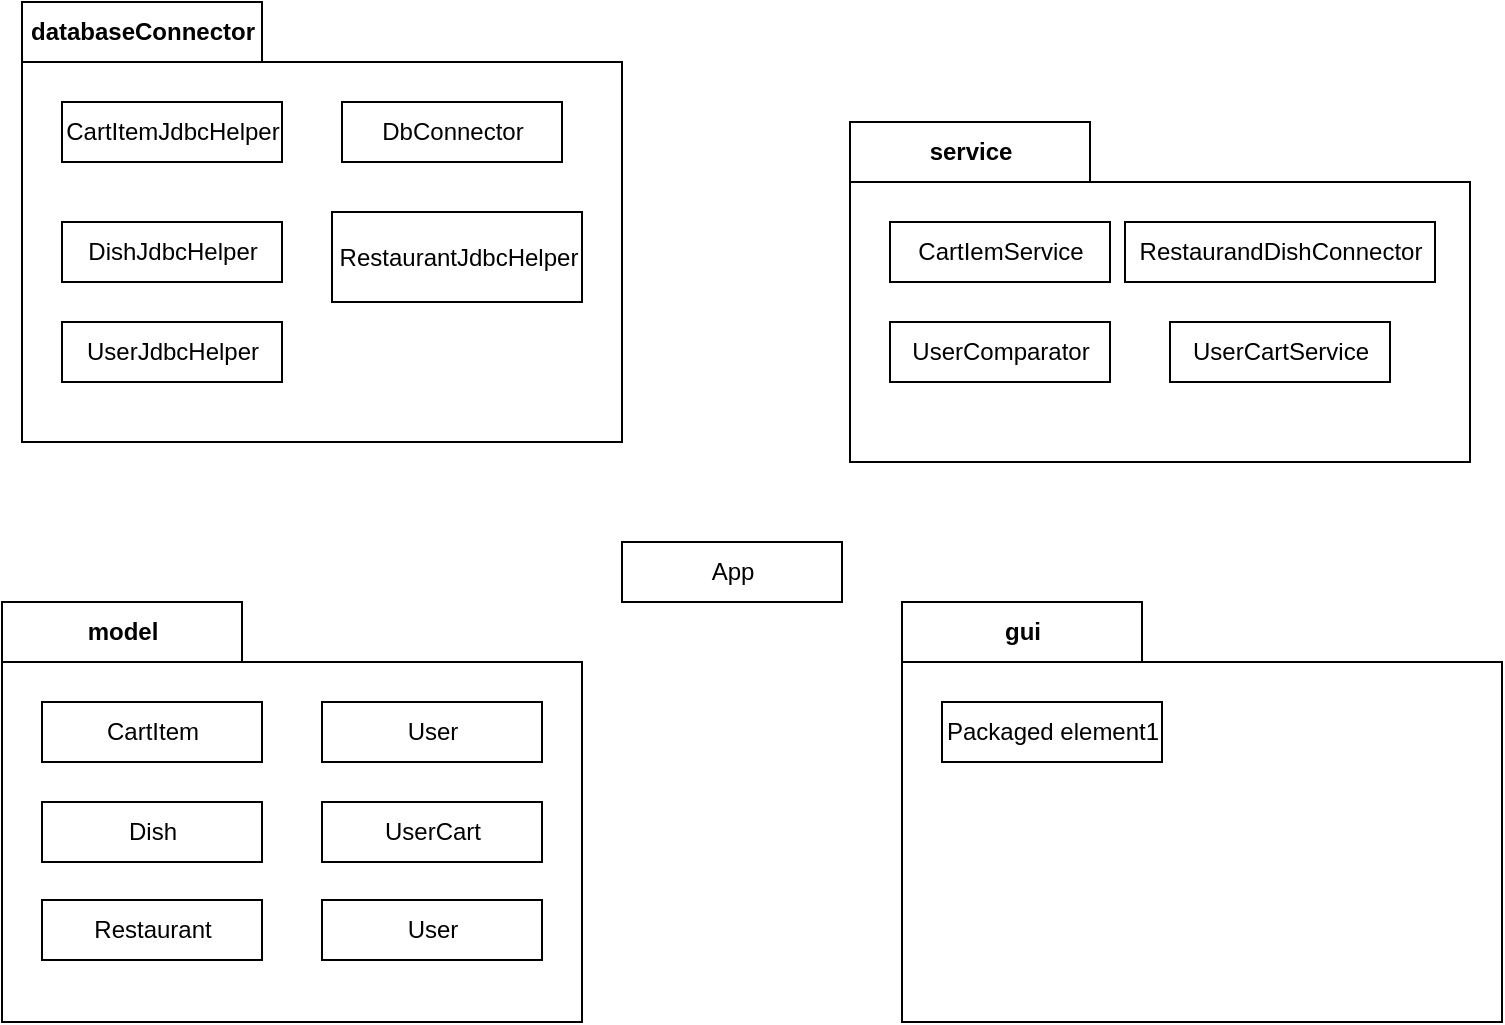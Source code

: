 <mxfile>
    <diagram id="u3fEfBOtyhhKMNPX7unt" name="pakiety">
        <mxGraphModel dx="2210" dy="782" grid="1" gridSize="10" guides="1" tooltips="1" connect="1" arrows="1" fold="1" page="1" pageScale="1" pageWidth="827" pageHeight="1169" math="0" shadow="0">
            <root>
                <mxCell id="BMiwwZ8hpxHMw_zVzqxJ-0"/>
                <mxCell id="BMiwwZ8hpxHMw_zVzqxJ-1" parent="BMiwwZ8hpxHMw_zVzqxJ-0"/>
                <mxCell id="AKu91lKka5_VDZ8xLzzz-0" value="databaseConnector" style="shape=folder;fontStyle=1;tabWidth=120;tabHeight=30;tabPosition=left;html=1;boundedLbl=1;labelInHeader=1;container=1;collapsible=0;recursiveResize=0;" parent="BMiwwZ8hpxHMw_zVzqxJ-1" vertex="1">
                    <mxGeometry y="720" width="300" height="220" as="geometry"/>
                </mxCell>
                <mxCell id="AKu91lKka5_VDZ8xLzzz-1" value="CartItemJdbcHelper" style="html=1;" parent="AKu91lKka5_VDZ8xLzzz-0" vertex="1">
                    <mxGeometry width="110" height="30" relative="1" as="geometry">
                        <mxPoint x="20" y="50" as="offset"/>
                    </mxGeometry>
                </mxCell>
                <mxCell id="AKu91lKka5_VDZ8xLzzz-2" value="DbConnector" style="html=1;" parent="AKu91lKka5_VDZ8xLzzz-0" vertex="1">
                    <mxGeometry x="160" y="50" width="110" height="30" as="geometry"/>
                </mxCell>
                <mxCell id="AKu91lKka5_VDZ8xLzzz-3" value="DishJdbcHelper" style="html=1;" parent="AKu91lKka5_VDZ8xLzzz-0" vertex="1">
                    <mxGeometry x="20" y="110" width="110" height="30" as="geometry"/>
                </mxCell>
                <mxCell id="AKu91lKka5_VDZ8xLzzz-4" value="RestaurantJdbcHelper" style="html=1;" parent="AKu91lKka5_VDZ8xLzzz-0" vertex="1">
                    <mxGeometry x="155" y="105" width="125" height="45" as="geometry"/>
                </mxCell>
                <mxCell id="AKu91lKka5_VDZ8xLzzz-5" value="UserJdbcHelper" style="html=1;" parent="AKu91lKka5_VDZ8xLzzz-0" vertex="1">
                    <mxGeometry x="20" y="160" width="110" height="30" as="geometry"/>
                </mxCell>
                <mxCell id="AKu91lKka5_VDZ8xLzzz-6" value="service" style="shape=folder;fontStyle=1;tabWidth=120;tabHeight=30;tabPosition=left;html=1;boundedLbl=1;labelInHeader=1;container=1;collapsible=0;recursiveResize=0;" parent="BMiwwZ8hpxHMw_zVzqxJ-1" vertex="1">
                    <mxGeometry x="414" y="780" width="310" height="170" as="geometry"/>
                </mxCell>
                <mxCell id="AKu91lKka5_VDZ8xLzzz-7" value="CartIemService" style="html=1;" parent="AKu91lKka5_VDZ8xLzzz-6" vertex="1">
                    <mxGeometry width="110" height="30" relative="1" as="geometry">
                        <mxPoint x="20" y="50" as="offset"/>
                    </mxGeometry>
                </mxCell>
                <mxCell id="AKu91lKka5_VDZ8xLzzz-8" value="UserComparator" style="html=1;" parent="AKu91lKka5_VDZ8xLzzz-6" vertex="1">
                    <mxGeometry x="20" y="100" width="110" height="30" as="geometry"/>
                </mxCell>
                <mxCell id="AKu91lKka5_VDZ8xLzzz-9" value="RestaurandDishConnector" style="html=1;" parent="AKu91lKka5_VDZ8xLzzz-6" vertex="1">
                    <mxGeometry x="137.5" y="50" width="155" height="30" as="geometry"/>
                </mxCell>
                <mxCell id="AKu91lKka5_VDZ8xLzzz-10" value="UserCartService" style="html=1;" parent="AKu91lKka5_VDZ8xLzzz-6" vertex="1">
                    <mxGeometry x="160" y="100" width="110" height="30" as="geometry"/>
                </mxCell>
                <mxCell id="AKu91lKka5_VDZ8xLzzz-11" value="model" style="shape=folder;fontStyle=1;tabWidth=120;tabHeight=30;tabPosition=left;html=1;boundedLbl=1;labelInHeader=1;container=1;collapsible=0;recursiveResize=0;" parent="BMiwwZ8hpxHMw_zVzqxJ-1" vertex="1">
                    <mxGeometry x="-10" y="1020" width="290" height="210" as="geometry"/>
                </mxCell>
                <mxCell id="AKu91lKka5_VDZ8xLzzz-12" value="CartItem" style="html=1;" parent="AKu91lKka5_VDZ8xLzzz-11" vertex="1">
                    <mxGeometry width="110" height="30" relative="1" as="geometry">
                        <mxPoint x="20" y="50" as="offset"/>
                    </mxGeometry>
                </mxCell>
                <mxCell id="AKu91lKka5_VDZ8xLzzz-13" value="User" style="html=1;" parent="AKu91lKka5_VDZ8xLzzz-11" vertex="1">
                    <mxGeometry x="160" y="50" width="110" height="30" as="geometry"/>
                </mxCell>
                <mxCell id="AKu91lKka5_VDZ8xLzzz-14" value="Restaurant" style="html=1;" parent="AKu91lKka5_VDZ8xLzzz-11" vertex="1">
                    <mxGeometry x="20" y="149" width="110" height="30" as="geometry"/>
                </mxCell>
                <mxCell id="AKu91lKka5_VDZ8xLzzz-15" value="UserCart" style="html=1;" parent="AKu91lKka5_VDZ8xLzzz-11" vertex="1">
                    <mxGeometry x="160" y="100" width="110" height="30" as="geometry"/>
                </mxCell>
                <mxCell id="AKu91lKka5_VDZ8xLzzz-16" value="User" style="html=1;" parent="AKu91lKka5_VDZ8xLzzz-11" vertex="1">
                    <mxGeometry x="160" y="149" width="110" height="30" as="geometry"/>
                </mxCell>
                <mxCell id="AKu91lKka5_VDZ8xLzzz-17" value="Dish" style="html=1;" parent="AKu91lKka5_VDZ8xLzzz-11" vertex="1">
                    <mxGeometry x="20" y="100" width="110" height="30" as="geometry"/>
                </mxCell>
                <mxCell id="AKu91lKka5_VDZ8xLzzz-18" value="gui" style="shape=folder;fontStyle=1;tabWidth=120;tabHeight=30;tabPosition=left;html=1;boundedLbl=1;labelInHeader=1;container=1;collapsible=0;recursiveResize=0;" parent="BMiwwZ8hpxHMw_zVzqxJ-1" vertex="1">
                    <mxGeometry x="440" y="1020" width="300" height="210" as="geometry"/>
                </mxCell>
                <mxCell id="AKu91lKka5_VDZ8xLzzz-19" value="Packaged element1" style="html=1;" parent="AKu91lKka5_VDZ8xLzzz-18" vertex="1">
                    <mxGeometry width="110" height="30" relative="1" as="geometry">
                        <mxPoint x="20" y="50" as="offset"/>
                    </mxGeometry>
                </mxCell>
                <mxCell id="AKu91lKka5_VDZ8xLzzz-20" value="App" style="html=1;" parent="BMiwwZ8hpxHMw_zVzqxJ-1" vertex="1">
                    <mxGeometry x="300" y="990" width="110" height="30" as="geometry"/>
                </mxCell>
            </root>
        </mxGraphModel>
    </diagram>
    <diagram id="oWd6-dMnreRgR_n7EPOS" name="klasy">
        <mxGraphModel dx="1614" dy="1951" grid="1" gridSize="10" guides="1" tooltips="1" connect="1" arrows="1" fold="1" page="1" pageScale="1" pageWidth="827" pageHeight="1169" math="0" shadow="0">
            <root>
                <mxCell id="0"/>
                <mxCell id="1" parent="0"/>
                <mxCell id="Fi9Y3L8DNuylBJCxqBNb-1" value="CartItem" style="swimlane;fontStyle=1;align=center;verticalAlign=top;childLayout=stackLayout;horizontal=1;startSize=26;horizontalStack=0;resizeParent=1;resizeParentMax=0;resizeLast=0;collapsible=1;marginBottom=0;" parent="1" vertex="1">
                    <mxGeometry x="1360" y="92" width="160" height="182" as="geometry">
                        <mxRectangle x="40" y="160" width="80" height="26" as="alternateBounds"/>
                    </mxGeometry>
                </mxCell>
                <mxCell id="Fi9Y3L8DNuylBJCxqBNb-2" value="- cartItemId: int" style="text;strokeColor=none;fillColor=none;align=left;verticalAlign=top;spacingLeft=4;spacingRight=4;overflow=hidden;rotatable=0;points=[[0,0.5],[1,0.5]];portConstraint=eastwest;" parent="Fi9Y3L8DNuylBJCxqBNb-1" vertex="1">
                    <mxGeometry y="26" width="160" height="26" as="geometry"/>
                </mxCell>
                <mxCell id="Fi9Y3L8DNuylBJCxqBNb-6" value="- userId: Integer" style="text;strokeColor=none;fillColor=none;align=left;verticalAlign=top;spacingLeft=4;spacingRight=4;overflow=hidden;rotatable=0;points=[[0,0.5],[1,0.5]];portConstraint=eastwest;" parent="Fi9Y3L8DNuylBJCxqBNb-1" vertex="1">
                    <mxGeometry y="52" width="160" height="26" as="geometry"/>
                </mxCell>
                <mxCell id="Fi9Y3L8DNuylBJCxqBNb-7" value="- dishId: Integer" style="text;strokeColor=none;fillColor=none;align=left;verticalAlign=top;spacingLeft=4;spacingRight=4;overflow=hidden;rotatable=0;points=[[0,0.5],[1,0.5]];portConstraint=eastwest;" parent="Fi9Y3L8DNuylBJCxqBNb-1" vertex="1">
                    <mxGeometry y="78" width="160" height="26" as="geometry"/>
                </mxCell>
                <mxCell id="Fi9Y3L8DNuylBJCxqBNb-8" value="- countOfDish: int" style="text;strokeColor=none;fillColor=none;align=left;verticalAlign=top;spacingLeft=4;spacingRight=4;overflow=hidden;rotatable=0;points=[[0,0.5],[1,0.5]];portConstraint=eastwest;" parent="Fi9Y3L8DNuylBJCxqBNb-1" vertex="1">
                    <mxGeometry y="104" width="160" height="26" as="geometry"/>
                </mxCell>
                <mxCell id="Fi9Y3L8DNuylBJCxqBNb-9" value="- cartOwner: User" style="text;strokeColor=none;fillColor=none;align=left;verticalAlign=top;spacingLeft=4;spacingRight=4;overflow=hidden;rotatable=0;points=[[0,0.5],[1,0.5]];portConstraint=eastwest;" parent="Fi9Y3L8DNuylBJCxqBNb-1" vertex="1">
                    <mxGeometry y="130" width="160" height="26" as="geometry"/>
                </mxCell>
                <mxCell id="Fi9Y3L8DNuylBJCxqBNb-10" value="- dish: Dish" style="text;strokeColor=none;fillColor=none;align=left;verticalAlign=top;spacingLeft=4;spacingRight=4;overflow=hidden;rotatable=0;points=[[0,0.5],[1,0.5]];portConstraint=eastwest;" parent="Fi9Y3L8DNuylBJCxqBNb-1" vertex="1">
                    <mxGeometry y="156" width="160" height="26" as="geometry"/>
                </mxCell>
                <mxCell id="Fi9Y3L8DNuylBJCxqBNb-24" value="CartItemComparator" style="swimlane;fontStyle=1;align=center;verticalAlign=top;childLayout=stackLayout;horizontal=1;startSize=26;horizontalStack=0;resizeParent=1;resizeParentMax=0;resizeLast=0;collapsible=1;marginBottom=0;" parent="1" vertex="1">
                    <mxGeometry x="1680" y="326" width="320" height="52" as="geometry">
                        <mxRectangle x="40" y="160" width="80" height="26" as="alternateBounds"/>
                    </mxGeometry>
                </mxCell>
                <mxCell id="Fi9Y3L8DNuylBJCxqBNb-32" value="+ compare(cartItem1: CartItem, cartItem2: CartItem): int" style="text;strokeColor=none;fillColor=none;align=left;verticalAlign=top;spacingLeft=4;spacingRight=4;overflow=hidden;rotatable=0;points=[[0,0.5],[1,0.5]];portConstraint=eastwest;" parent="Fi9Y3L8DNuylBJCxqBNb-24" vertex="1">
                    <mxGeometry y="26" width="320" height="26" as="geometry"/>
                </mxCell>
                <mxCell id="Fi9Y3L8DNuylBJCxqBNb-52" value="Dish" style="swimlane;fontStyle=1;align=center;verticalAlign=top;childLayout=stackLayout;horizontal=1;startSize=26;horizontalStack=0;resizeParent=1;resizeParentMax=0;resizeLast=0;collapsible=1;marginBottom=0;" parent="1" vertex="1">
                    <mxGeometry x="1360" y="428" width="160" height="182" as="geometry">
                        <mxRectangle x="40" y="160" width="80" height="26" as="alternateBounds"/>
                    </mxGeometry>
                </mxCell>
                <mxCell id="Fi9Y3L8DNuylBJCxqBNb-53" value="- dishId: int" style="text;strokeColor=none;fillColor=none;align=left;verticalAlign=top;spacingLeft=4;spacingRight=4;overflow=hidden;rotatable=0;points=[[0,0.5],[1,0.5]];portConstraint=eastwest;" parent="Fi9Y3L8DNuylBJCxqBNb-52" vertex="1">
                    <mxGeometry y="26" width="160" height="26" as="geometry"/>
                </mxCell>
                <mxCell id="Fi9Y3L8DNuylBJCxqBNb-54" value="- name: String" style="text;strokeColor=none;fillColor=none;align=left;verticalAlign=top;spacingLeft=4;spacingRight=4;overflow=hidden;rotatable=0;points=[[0,0.5],[1,0.5]];portConstraint=eastwest;" parent="Fi9Y3L8DNuylBJCxqBNb-52" vertex="1">
                    <mxGeometry y="52" width="160" height="26" as="geometry"/>
                </mxCell>
                <mxCell id="Fi9Y3L8DNuylBJCxqBNb-55" value="- description: String" style="text;strokeColor=none;fillColor=none;align=left;verticalAlign=top;spacingLeft=4;spacingRight=4;overflow=hidden;rotatable=0;points=[[0,0.5],[1,0.5]];portConstraint=eastwest;" parent="Fi9Y3L8DNuylBJCxqBNb-52" vertex="1">
                    <mxGeometry y="78" width="160" height="26" as="geometry"/>
                </mxCell>
                <mxCell id="Fi9Y3L8DNuylBJCxqBNb-56" value="- price: Double" style="text;strokeColor=none;fillColor=none;align=left;verticalAlign=top;spacingLeft=4;spacingRight=4;overflow=hidden;rotatable=0;points=[[0,0.5],[1,0.5]];portConstraint=eastwest;" parent="Fi9Y3L8DNuylBJCxqBNb-52" vertex="1">
                    <mxGeometry y="104" width="160" height="26" as="geometry"/>
                </mxCell>
                <mxCell id="Fi9Y3L8DNuylBJCxqBNb-57" value="- restaurantId: int" style="text;strokeColor=none;fillColor=none;align=left;verticalAlign=top;spacingLeft=4;spacingRight=4;overflow=hidden;rotatable=0;points=[[0,0.5],[1,0.5]];portConstraint=eastwest;" parent="Fi9Y3L8DNuylBJCxqBNb-52" vertex="1">
                    <mxGeometry y="130" width="160" height="26" as="geometry"/>
                </mxCell>
                <mxCell id="Fi9Y3L8DNuylBJCxqBNb-58" value="- imageUrl: String" style="text;strokeColor=none;fillColor=none;align=left;verticalAlign=top;spacingLeft=4;spacingRight=4;overflow=hidden;rotatable=0;points=[[0,0.5],[1,0.5]];portConstraint=eastwest;" parent="Fi9Y3L8DNuylBJCxqBNb-52" vertex="1">
                    <mxGeometry y="156" width="160" height="26" as="geometry"/>
                </mxCell>
                <mxCell id="Fi9Y3L8DNuylBJCxqBNb-80" value="Restaurant" style="swimlane;fontStyle=1;align=center;verticalAlign=top;childLayout=stackLayout;horizontal=1;startSize=26;horizontalStack=0;resizeParent=1;resizeParentMax=0;resizeLast=0;collapsible=1;marginBottom=0;" parent="1" vertex="1">
                    <mxGeometry x="1050" y="454" width="160" height="130" as="geometry">
                        <mxRectangle x="40" y="160" width="80" height="26" as="alternateBounds"/>
                    </mxGeometry>
                </mxCell>
                <mxCell id="Fi9Y3L8DNuylBJCxqBNb-81" value="- restaurantId: int" style="text;strokeColor=none;fillColor=none;align=left;verticalAlign=top;spacingLeft=4;spacingRight=4;overflow=hidden;rotatable=0;points=[[0,0.5],[1,0.5]];portConstraint=eastwest;" parent="Fi9Y3L8DNuylBJCxqBNb-80" vertex="1">
                    <mxGeometry y="26" width="160" height="26" as="geometry"/>
                </mxCell>
                <mxCell id="Fi9Y3L8DNuylBJCxqBNb-82" value="- name: String" style="text;strokeColor=none;fillColor=none;align=left;verticalAlign=top;spacingLeft=4;spacingRight=4;overflow=hidden;rotatable=0;points=[[0,0.5],[1,0.5]];portConstraint=eastwest;" parent="Fi9Y3L8DNuylBJCxqBNb-80" vertex="1">
                    <mxGeometry y="52" width="160" height="26" as="geometry"/>
                </mxCell>
                <mxCell id="Fi9Y3L8DNuylBJCxqBNb-83" value="- imageUrl: String" style="text;strokeColor=none;fillColor=none;align=left;verticalAlign=top;spacingLeft=4;spacingRight=4;overflow=hidden;rotatable=0;points=[[0,0.5],[1,0.5]];portConstraint=eastwest;" parent="Fi9Y3L8DNuylBJCxqBNb-80" vertex="1">
                    <mxGeometry y="78" width="160" height="26" as="geometry"/>
                </mxCell>
                <mxCell id="Fi9Y3L8DNuylBJCxqBNb-84" value="- dishes: List&lt;Dish&gt;" style="text;strokeColor=none;fillColor=none;align=left;verticalAlign=top;spacingLeft=4;spacingRight=4;overflow=hidden;rotatable=0;points=[[0,0.5],[1,0.5]];portConstraint=eastwest;" parent="Fi9Y3L8DNuylBJCxqBNb-80" vertex="1">
                    <mxGeometry y="104" width="160" height="26" as="geometry"/>
                </mxCell>
                <mxCell id="Fi9Y3L8DNuylBJCxqBNb-94" value="User" style="swimlane;fontStyle=1;align=center;verticalAlign=top;childLayout=stackLayout;horizontal=1;startSize=26;horizontalStack=0;resizeParent=1;resizeParentMax=0;resizeLast=0;collapsible=1;marginBottom=0;" parent="1" vertex="1">
                    <mxGeometry x="736" y="40" width="160" height="286" as="geometry">
                        <mxRectangle x="40" y="160" width="80" height="26" as="alternateBounds"/>
                    </mxGeometry>
                </mxCell>
                <mxCell id="Fi9Y3L8DNuylBJCxqBNb-95" value="- userId: int" style="text;strokeColor=none;fillColor=none;align=left;verticalAlign=top;spacingLeft=4;spacingRight=4;overflow=hidden;rotatable=0;points=[[0,0.5],[1,0.5]];portConstraint=eastwest;" parent="Fi9Y3L8DNuylBJCxqBNb-94" vertex="1">
                    <mxGeometry y="26" width="160" height="26" as="geometry"/>
                </mxCell>
                <mxCell id="Fi9Y3L8DNuylBJCxqBNb-96" value="- login: String" style="text;strokeColor=none;fillColor=none;align=left;verticalAlign=top;spacingLeft=4;spacingRight=4;overflow=hidden;rotatable=0;points=[[0,0.5],[1,0.5]];portConstraint=eastwest;" parent="Fi9Y3L8DNuylBJCxqBNb-94" vertex="1">
                    <mxGeometry y="52" width="160" height="26" as="geometry"/>
                </mxCell>
                <mxCell id="Fi9Y3L8DNuylBJCxqBNb-97" value="- password: String" style="text;strokeColor=none;fillColor=none;align=left;verticalAlign=top;spacingLeft=4;spacingRight=4;overflow=hidden;rotatable=0;points=[[0,0.5],[1,0.5]];portConstraint=eastwest;" parent="Fi9Y3L8DNuylBJCxqBNb-94" vertex="1">
                    <mxGeometry y="78" width="160" height="26" as="geometry"/>
                </mxCell>
                <mxCell id="Fi9Y3L8DNuylBJCxqBNb-98" value="- name: String" style="text;strokeColor=none;fillColor=none;align=left;verticalAlign=top;spacingLeft=4;spacingRight=4;overflow=hidden;rotatable=0;points=[[0,0.5],[1,0.5]];portConstraint=eastwest;" parent="Fi9Y3L8DNuylBJCxqBNb-94" vertex="1">
                    <mxGeometry y="104" width="160" height="26" as="geometry"/>
                </mxCell>
                <mxCell id="Fi9Y3L8DNuylBJCxqBNb-99" value="- surname: String" style="text;strokeColor=none;fillColor=none;align=left;verticalAlign=top;spacingLeft=4;spacingRight=4;overflow=hidden;rotatable=0;points=[[0,0.5],[1,0.5]];portConstraint=eastwest;" parent="Fi9Y3L8DNuylBJCxqBNb-94" vertex="1">
                    <mxGeometry y="130" width="160" height="26" as="geometry"/>
                </mxCell>
                <mxCell id="Fi9Y3L8DNuylBJCxqBNb-100" value="- address: String" style="text;strokeColor=none;fillColor=none;align=left;verticalAlign=top;spacingLeft=4;spacingRight=4;overflow=hidden;rotatable=0;points=[[0,0.5],[1,0.5]];portConstraint=eastwest;" parent="Fi9Y3L8DNuylBJCxqBNb-94" vertex="1">
                    <mxGeometry y="156" width="160" height="26" as="geometry"/>
                </mxCell>
                <mxCell id="Fi9Y3L8DNuylBJCxqBNb-102" value="- debitCardNumber: String" style="text;strokeColor=none;fillColor=none;align=left;verticalAlign=top;spacingLeft=4;spacingRight=4;overflow=hidden;rotatable=0;points=[[0,0.5],[1,0.5]];portConstraint=eastwest;" parent="Fi9Y3L8DNuylBJCxqBNb-94" vertex="1">
                    <mxGeometry y="182" width="160" height="26" as="geometry"/>
                </mxCell>
                <mxCell id="Fi9Y3L8DNuylBJCxqBNb-103" value="- expireDate: String" style="text;strokeColor=none;fillColor=none;align=left;verticalAlign=top;spacingLeft=4;spacingRight=4;overflow=hidden;rotatable=0;points=[[0,0.5],[1,0.5]];portConstraint=eastwest;" parent="Fi9Y3L8DNuylBJCxqBNb-94" vertex="1">
                    <mxGeometry y="208" width="160" height="26" as="geometry"/>
                </mxCell>
                <mxCell id="Fi9Y3L8DNuylBJCxqBNb-104" value="- cvv: String" style="text;strokeColor=none;fillColor=none;align=left;verticalAlign=top;spacingLeft=4;spacingRight=4;overflow=hidden;rotatable=0;points=[[0,0.5],[1,0.5]];portConstraint=eastwest;" parent="Fi9Y3L8DNuylBJCxqBNb-94" vertex="1">
                    <mxGeometry y="234" width="160" height="26" as="geometry"/>
                </mxCell>
                <mxCell id="Fi9Y3L8DNuylBJCxqBNb-105" value="- email: String" style="text;strokeColor=none;fillColor=none;align=left;verticalAlign=top;spacingLeft=4;spacingRight=4;overflow=hidden;rotatable=0;points=[[0,0.5],[1,0.5]];portConstraint=eastwest;" parent="Fi9Y3L8DNuylBJCxqBNb-94" vertex="1">
                    <mxGeometry y="260" width="160" height="26" as="geometry"/>
                </mxCell>
                <mxCell id="Fi9Y3L8DNuylBJCxqBNb-108" value="UserCart" style="swimlane;fontStyle=1;align=center;verticalAlign=top;childLayout=stackLayout;horizontal=1;startSize=26;horizontalStack=0;resizeParent=1;resizeParentMax=0;resizeLast=0;collapsible=1;marginBottom=0;" parent="1" vertex="1">
                    <mxGeometry x="1010" y="144" width="160" height="78" as="geometry">
                        <mxRectangle x="40" y="160" width="80" height="26" as="alternateBounds"/>
                    </mxGeometry>
                </mxCell>
                <mxCell id="Fi9Y3L8DNuylBJCxqBNb-109" value="- user: User" style="text;strokeColor=none;fillColor=none;align=left;verticalAlign=top;spacingLeft=4;spacingRight=4;overflow=hidden;rotatable=0;points=[[0,0.5],[1,0.5]];portConstraint=eastwest;" parent="Fi9Y3L8DNuylBJCxqBNb-108" vertex="1">
                    <mxGeometry y="26" width="160" height="26" as="geometry"/>
                </mxCell>
                <mxCell id="Fi9Y3L8DNuylBJCxqBNb-110" value="- cartItems: List&lt;CartItem&gt;" style="text;strokeColor=none;fillColor=none;align=left;verticalAlign=top;spacingLeft=4;spacingRight=4;overflow=hidden;rotatable=0;points=[[0,0.5],[1,0.5]];portConstraint=eastwest;" parent="Fi9Y3L8DNuylBJCxqBNb-108" vertex="1">
                    <mxGeometry y="52" width="160" height="26" as="geometry"/>
                </mxCell>
                <mxCell id="Fi9Y3L8DNuylBJCxqBNb-122" value="UserComparator" style="swimlane;fontStyle=1;align=center;verticalAlign=top;childLayout=stackLayout;horizontal=1;startSize=26;horizontalStack=0;resizeParent=1;resizeParentMax=0;resizeLast=0;collapsible=1;marginBottom=0;" parent="1" vertex="1">
                    <mxGeometry x="430" y="120" width="240" height="52" as="geometry">
                        <mxRectangle x="40" y="160" width="80" height="26" as="alternateBounds"/>
                    </mxGeometry>
                </mxCell>
                <mxCell id="Fi9Y3L8DNuylBJCxqBNb-123" value="+ compare(user1: User, user2: User): int" style="text;strokeColor=none;fillColor=none;align=left;verticalAlign=top;spacingLeft=4;spacingRight=4;overflow=hidden;rotatable=0;points=[[0,0.5],[1,0.5]];portConstraint=eastwest;" parent="Fi9Y3L8DNuylBJCxqBNb-122" vertex="1">
                    <mxGeometry y="26" width="240" height="26" as="geometry"/>
                </mxCell>
                <mxCell id="Fi9Y3L8DNuylBJCxqBNb-136" value="CartItemService" style="swimlane;fontStyle=1;align=center;verticalAlign=top;childLayout=stackLayout;horizontal=1;startSize=26;horizontalStack=0;resizeParent=1;resizeParentMax=0;resizeLast=0;collapsible=1;marginBottom=0;" parent="1" vertex="1">
                    <mxGeometry x="1654" y="92" width="590" height="156" as="geometry">
                        <mxRectangle x="40" y="1190" width="80" height="26" as="alternateBounds"/>
                    </mxGeometry>
                </mxCell>
                <mxCell id="Fi9Y3L8DNuylBJCxqBNb-137" value="+ connectCartItemsWithDishesAndUsers(cartItems: List&lt;CartItem&gt;, dishes: List&lt;Dish&gt;, users: List&lt;User&gt;): void" style="text;strokeColor=none;fillColor=none;align=left;verticalAlign=top;spacingLeft=4;spacingRight=4;overflow=hidden;rotatable=0;points=[[0,0.5],[1,0.5]];portConstraint=eastwest;" parent="Fi9Y3L8DNuylBJCxqBNb-136" vertex="1">
                    <mxGeometry y="26" width="590" height="26" as="geometry"/>
                </mxCell>
                <mxCell id="Fi9Y3L8DNuylBJCxqBNb-138" value="- connectCartItemWithDish(cartItem:CartItem, dishes: List&lt;Dish&gt;): void" style="text;strokeColor=none;fillColor=none;align=left;verticalAlign=top;spacingLeft=4;spacingRight=4;overflow=hidden;rotatable=0;points=[[0,0.5],[1,0.5]];portConstraint=eastwest;" parent="Fi9Y3L8DNuylBJCxqBNb-136" vertex="1">
                    <mxGeometry y="52" width="590" height="26" as="geometry"/>
                </mxCell>
                <mxCell id="Fi9Y3L8DNuylBJCxqBNb-139" value="+ connectCartItemsWithDishes(cartItem: List&lt;CartItem&gt;, dishes: List&lt;Dish&gt;): void" style="text;strokeColor=none;fillColor=none;align=left;verticalAlign=top;spacingLeft=4;spacingRight=4;overflow=hidden;rotatable=0;points=[[0,0.5],[1,0.5]];portConstraint=eastwest;" parent="Fi9Y3L8DNuylBJCxqBNb-136" vertex="1">
                    <mxGeometry y="78" width="590" height="26" as="geometry"/>
                </mxCell>
                <mxCell id="Fi9Y3L8DNuylBJCxqBNb-140" value="- connectCartItemWithUser(cartItem: CartItem, users: List&lt;User&gt;): void" style="text;strokeColor=none;fillColor=none;align=left;verticalAlign=top;spacingLeft=4;spacingRight=4;overflow=hidden;rotatable=0;points=[[0,0.5],[1,0.5]];portConstraint=eastwest;" parent="Fi9Y3L8DNuylBJCxqBNb-136" vertex="1">
                    <mxGeometry y="104" width="590" height="26" as="geometry"/>
                </mxCell>
                <mxCell id="Fi9Y3L8DNuylBJCxqBNb-141" value="+ connectCartItemsWithUsers(cartItems: List&lt;CartItem&gt;, users: List&lt;User&gt;): void" style="text;strokeColor=none;fillColor=none;align=left;verticalAlign=top;spacingLeft=4;spacingRight=4;overflow=hidden;rotatable=0;points=[[0,0.5],[1,0.5]];portConstraint=eastwest;" parent="Fi9Y3L8DNuylBJCxqBNb-136" vertex="1">
                    <mxGeometry y="130" width="590" height="26" as="geometry"/>
                </mxCell>
                <mxCell id="Fi9Y3L8DNuylBJCxqBNb-150" value="RestaurantDishConnector" style="swimlane;fontStyle=1;align=center;verticalAlign=top;childLayout=stackLayout;horizontal=1;startSize=26;horizontalStack=0;resizeParent=1;resizeParentMax=0;resizeLast=0;collapsible=1;marginBottom=0;" parent="1" vertex="1">
                    <mxGeometry x="1110" y="700" width="430" height="78" as="geometry">
                        <mxRectangle x="40" y="160" width="80" height="26" as="alternateBounds"/>
                    </mxGeometry>
                </mxCell>
                <mxCell id="Fi9Y3L8DNuylBJCxqBNb-151" value="- fillRestaurantWithDishes(restaurant: Restaurant, dishes: List&lt;Dish&gt;): void" style="text;strokeColor=none;fillColor=none;align=left;verticalAlign=top;spacingLeft=4;spacingRight=4;overflow=hidden;rotatable=0;points=[[0,0.5],[1,0.5]];portConstraint=eastwest;" parent="Fi9Y3L8DNuylBJCxqBNb-150" vertex="1">
                    <mxGeometry y="26" width="430" height="26" as="geometry"/>
                </mxCell>
                <mxCell id="Fi9Y3L8DNuylBJCxqBNb-152" value="+ fillRestaurantsWithDishes(restaurants: List&lt;Restaurant&gt;, dishes: List&lt;Dish&gt;): void" style="text;strokeColor=none;fillColor=none;align=left;verticalAlign=top;spacingLeft=4;spacingRight=4;overflow=hidden;rotatable=0;points=[[0,0.5],[1,0.5]];portConstraint=eastwest;" parent="Fi9Y3L8DNuylBJCxqBNb-150" vertex="1">
                    <mxGeometry y="52" width="430" height="26" as="geometry"/>
                </mxCell>
                <mxCell id="Fi9Y3L8DNuylBJCxqBNb-164" value="UserCartService" style="swimlane;fontStyle=1;align=center;verticalAlign=top;childLayout=stackLayout;horizontal=1;startSize=26;horizontalStack=0;resizeParent=1;resizeParentMax=0;resizeLast=0;collapsible=1;marginBottom=0;" parent="1" vertex="1">
                    <mxGeometry x="995" y="-50" width="445" height="78" as="geometry">
                        <mxRectangle x="40" y="160" width="80" height="26" as="alternateBounds"/>
                    </mxGeometry>
                </mxCell>
                <mxCell id="Fi9Y3L8DNuylBJCxqBNb-165" value="- makeUserCart(user: User, cartItems: List&lt;CartItem&gt;): UserCart" style="text;strokeColor=none;fillColor=none;align=left;verticalAlign=top;spacingLeft=4;spacingRight=4;overflow=hidden;rotatable=0;points=[[0,0.5],[1,0.5]];portConstraint=eastwest;" parent="Fi9Y3L8DNuylBJCxqBNb-164" vertex="1">
                    <mxGeometry y="26" width="445" height="26" as="geometry"/>
                </mxCell>
                <mxCell id="Fi9Y3L8DNuylBJCxqBNb-166" value="+ makeUserCarts(users: List&lt;User&gt;, cartItems: List&lt;CartItem&gt;): List&lt;UserCart&gt;" style="text;strokeColor=none;fillColor=none;align=left;verticalAlign=top;spacingLeft=4;spacingRight=4;overflow=hidden;rotatable=0;points=[[0,0.5],[1,0.5]];portConstraint=eastwest;" parent="Fi9Y3L8DNuylBJCxqBNb-164" vertex="1">
                    <mxGeometry y="52" width="445" height="26" as="geometry"/>
                </mxCell>
                <mxCell id="tRdwShLvlNcyJcOyQSZS-1" value="" style="endArrow=none;html=1;edgeStyle=orthogonalEdgeStyle;entryX=0;entryY=0.5;entryDx=0;entryDy=0;exitX=1;exitY=0.5;exitDx=0;exitDy=0;" parent="1" source="Fi9Y3L8DNuylBJCxqBNb-99" target="Fi9Y3L8DNuylBJCxqBNb-109" edge="1">
                    <mxGeometry relative="1" as="geometry">
                        <mxPoint x="900" y="183" as="sourcePoint"/>
                        <mxPoint x="960" y="182.5" as="targetPoint"/>
                    </mxGeometry>
                </mxCell>
                <mxCell id="tRdwShLvlNcyJcOyQSZS-2" value="1" style="edgeLabel;resizable=0;html=1;align=left;verticalAlign=bottom;" parent="tRdwShLvlNcyJcOyQSZS-1" connectable="0" vertex="1">
                    <mxGeometry x="-1" relative="1" as="geometry">
                        <mxPoint x="97" y="-3" as="offset"/>
                    </mxGeometry>
                </mxCell>
                <mxCell id="tRdwShLvlNcyJcOyQSZS-3" value="1" style="edgeLabel;resizable=0;html=1;align=right;verticalAlign=bottom;" parent="tRdwShLvlNcyJcOyQSZS-1" connectable="0" vertex="1">
                    <mxGeometry x="1" relative="1" as="geometry">
                        <mxPoint x="-100" as="offset"/>
                    </mxGeometry>
                </mxCell>
                <mxCell id="tRdwShLvlNcyJcOyQSZS-7" value="" style="endArrow=diamondThin;endFill=0;endSize=24;html=1;entryX=1;entryY=0.5;entryDx=0;entryDy=0;exitX=0;exitY=0.5;exitDx=0;exitDy=0;" parent="1" source="Fi9Y3L8DNuylBJCxqBNb-7" target="Fi9Y3L8DNuylBJCxqBNb-109" edge="1">
                    <mxGeometry width="160" relative="1" as="geometry">
                        <mxPoint x="970" y="390" as="sourcePoint"/>
                        <mxPoint x="1130" y="390" as="targetPoint"/>
                    </mxGeometry>
                </mxCell>
                <mxCell id="tRdwShLvlNcyJcOyQSZS-8" value="" style="endArrow=diamondThin;endFill=0;endSize=24;html=1;entryX=1;entryY=0.5;entryDx=0;entryDy=0;exitX=0;exitY=0.5;exitDx=0;exitDy=0;" parent="1" source="Fi9Y3L8DNuylBJCxqBNb-55" target="Fi9Y3L8DNuylBJCxqBNb-82" edge="1">
                    <mxGeometry width="160" relative="1" as="geometry">
                        <mxPoint x="1230" y="534" as="sourcePoint"/>
                        <mxPoint x="1390" y="534" as="targetPoint"/>
                    </mxGeometry>
                </mxCell>
                <mxCell id="tRdwShLvlNcyJcOyQSZS-9" value="" style="endArrow=none;html=1;edgeStyle=orthogonalEdgeStyle;entryX=0.5;entryY=0;entryDx=0;entryDy=0;exitX=0.488;exitY=1;exitDx=0;exitDy=0;exitPerimeter=0;" parent="1" source="Fi9Y3L8DNuylBJCxqBNb-10" target="Fi9Y3L8DNuylBJCxqBNb-52" edge="1">
                    <mxGeometry relative="1" as="geometry">
                        <mxPoint x="1335" y="359.5" as="sourcePoint"/>
                        <mxPoint x="1545" y="360" as="targetPoint"/>
                    </mxGeometry>
                </mxCell>
                <mxCell id="tRdwShLvlNcyJcOyQSZS-10" value="1" style="edgeLabel;resizable=0;html=1;align=left;verticalAlign=bottom;" parent="tRdwShLvlNcyJcOyQSZS-9" connectable="0" vertex="1">
                    <mxGeometry x="-1" relative="1" as="geometry">
                        <mxPoint x="-18" y="26" as="offset"/>
                    </mxGeometry>
                </mxCell>
                <mxCell id="tRdwShLvlNcyJcOyQSZS-11" value="1" style="edgeLabel;resizable=0;html=1;align=right;verticalAlign=bottom;" parent="tRdwShLvlNcyJcOyQSZS-9" connectable="0" vertex="1">
                    <mxGeometry x="1" relative="1" as="geometry">
                        <mxPoint x="-10" as="offset"/>
                    </mxGeometry>
                </mxCell>
                <mxCell id="Pn_iij8gRjrH10tNyEoq-1" value="" style="endArrow=open;endSize=12;dashed=1;html=1;exitX=0;exitY=0.5;exitDx=0;exitDy=0;entryX=1;entryY=0.5;entryDx=0;entryDy=0;" parent="1" source="Fi9Y3L8DNuylBJCxqBNb-139" target="Fi9Y3L8DNuylBJCxqBNb-7" edge="1">
                    <mxGeometry y="37" width="160" relative="1" as="geometry">
                        <mxPoint x="1630" y="350" as="sourcePoint"/>
                        <mxPoint x="1790" y="350" as="targetPoint"/>
                        <mxPoint x="1" as="offset"/>
                    </mxGeometry>
                </mxCell>
                <mxCell id="Pn_iij8gRjrH10tNyEoq-2" value="" style="endArrow=open;endSize=12;dashed=1;html=1;exitX=0.484;exitY=1.192;exitDx=0;exitDy=0;entryX=0.5;entryY=0;entryDx=0;entryDy=0;exitPerimeter=0;" parent="1" source="Fi9Y3L8DNuylBJCxqBNb-166" target="Fi9Y3L8DNuylBJCxqBNb-108" edge="1">
                    <mxGeometry y="37" width="160" relative="1" as="geometry">
                        <mxPoint x="1240" y="50" as="sourcePoint"/>
                        <mxPoint x="1020" y="50" as="targetPoint"/>
                        <mxPoint x="1" as="offset"/>
                    </mxGeometry>
                </mxCell>
                <mxCell id="Pn_iij8gRjrH10tNyEoq-3" value="" style="endArrow=open;endSize=12;dashed=1;html=1;exitX=0.25;exitY=0;exitDx=0;exitDy=0;entryX=0.466;entryY=1.058;entryDx=0;entryDy=0;entryPerimeter=0;" parent="1" source="Fi9Y3L8DNuylBJCxqBNb-150" target="Fi9Y3L8DNuylBJCxqBNb-84" edge="1">
                    <mxGeometry y="37" width="160" relative="1" as="geometry">
                        <mxPoint x="1461" y="700" as="sourcePoint"/>
                        <mxPoint x="1241" y="700" as="targetPoint"/>
                        <mxPoint x="1" as="offset"/>
                        <Array as="points"/>
                    </mxGeometry>
                </mxCell>
                <mxCell id="Pn_iij8gRjrH10tNyEoq-4" value="" style="endArrow=open;endSize=12;dashed=1;html=1;exitX=0.75;exitY=0;exitDx=0;exitDy=0;entryX=0.492;entryY=1.118;entryDx=0;entryDy=0;entryPerimeter=0;" parent="1" source="Fi9Y3L8DNuylBJCxqBNb-150" target="Fi9Y3L8DNuylBJCxqBNb-58" edge="1">
                    <mxGeometry y="37" width="160" relative="1" as="geometry">
                        <mxPoint x="1640" y="690" as="sourcePoint"/>
                        <mxPoint x="1420" y="690" as="targetPoint"/>
                        <mxPoint x="1" as="offset"/>
                        <Array as="points"/>
                    </mxGeometry>
                </mxCell>
                <mxCell id="Pn_iij8gRjrH10tNyEoq-5" value="" style="endArrow=open;endSize=12;dashed=1;html=1;exitX=1;exitY=0.5;exitDx=0;exitDy=0;entryX=0;entryY=0.5;entryDx=0;entryDy=0;" parent="1" source="Fi9Y3L8DNuylBJCxqBNb-123" target="Fi9Y3L8DNuylBJCxqBNb-98" edge="1">
                    <mxGeometry y="37" width="160" relative="1" as="geometry">
                        <mxPoint x="636" y="290" as="sourcePoint"/>
                        <mxPoint x="416" y="290" as="targetPoint"/>
                        <mxPoint x="1" as="offset"/>
                    </mxGeometry>
                </mxCell>
                <mxCell id="Pn_iij8gRjrH10tNyEoq-6" value="" style="endArrow=open;endSize=12;dashed=1;html=1;exitX=0;exitY=0.5;exitDx=0;exitDy=0;entryX=1;entryY=0.5;entryDx=0;entryDy=0;" parent="1" source="Fi9Y3L8DNuylBJCxqBNb-32" target="Fi9Y3L8DNuylBJCxqBNb-10" edge="1">
                    <mxGeometry y="37" width="160" relative="1" as="geometry">
                        <mxPoint x="1780" y="223" as="sourcePoint"/>
                        <mxPoint x="1560" y="223" as="targetPoint"/>
                        <mxPoint x="1" as="offset"/>
                    </mxGeometry>
                </mxCell>
            </root>
        </mxGraphModel>
    </diagram>
    <diagram id="8mvITgK_DfjRLVbDLybs" name="przypadki użycia">
        <mxGraphModel dx="2441" dy="782" grid="1" gridSize="10" guides="1" tooltips="1" connect="1" arrows="1" fold="1" page="1" pageScale="1" pageWidth="827" pageHeight="1169" math="0" shadow="0">
            <root>
                <mxCell id="lPpNZGaQH_9Cvo5qpnX5-0"/>
                <mxCell id="lPpNZGaQH_9Cvo5qpnX5-1" parent="lPpNZGaQH_9Cvo5qpnX5-0"/>
                <mxCell id="tkyIYsN_mE2GSkDR6UfJ-20" value="" style="swimlane;startSize=0;" parent="lPpNZGaQH_9Cvo5qpnX5-1" vertex="1">
                    <mxGeometry x="-160" y="30" width="840" height="525" as="geometry">
                        <mxRectangle x="90" y="30" width="50" height="40" as="alternateBounds"/>
                    </mxGeometry>
                </mxCell>
                <mxCell id="tkyIYsN_mE2GSkDR6UfJ-15" value="utwórz konto" style="ellipse;whiteSpace=wrap;html=1;" parent="tkyIYsN_mE2GSkDR6UfJ-20" vertex="1">
                    <mxGeometry x="682" y="225" width="140" height="70" as="geometry"/>
                </mxCell>
                <mxCell id="tkyIYsN_mE2GSkDR6UfJ-7" value="Usuń z koszyka" style="ellipse;whiteSpace=wrap;html=1;" parent="tkyIYsN_mE2GSkDR6UfJ-20" vertex="1">
                    <mxGeometry x="40" y="100" width="140" height="70" as="geometry"/>
                </mxCell>
                <mxCell id="tkyIYsN_mE2GSkDR6UfJ-5" value="dodaj do koszyka" style="ellipse;whiteSpace=wrap;html=1;" parent="tkyIYsN_mE2GSkDR6UfJ-20" vertex="1">
                    <mxGeometry x="260" y="180" width="140" height="70" as="geometry"/>
                </mxCell>
                <mxCell id="tkyIYsN_mE2GSkDR6UfJ-2" value="kup danie" style="ellipse;whiteSpace=wrap;html=1;" parent="tkyIYsN_mE2GSkDR6UfJ-20" vertex="1">
                    <mxGeometry x="240" y="320" width="140" height="70" as="geometry"/>
                </mxCell>
                <mxCell id="tkyIYsN_mE2GSkDR6UfJ-19" value="&amp;lt;&amp;lt;include&amp;gt;&amp;gt;" style="endArrow=open;endSize=12;dashed=1;html=1;entryX=0.428;entryY=0.025;entryDx=0;entryDy=0;entryPerimeter=0;exitX=0.5;exitY=1;exitDx=0;exitDy=0;" parent="tkyIYsN_mE2GSkDR6UfJ-20" source="tkyIYsN_mE2GSkDR6UfJ-5" target="tkyIYsN_mE2GSkDR6UfJ-2" edge="1">
                    <mxGeometry width="160" relative="1" as="geometry">
                        <mxPoint x="370" y="240" as="sourcePoint"/>
                        <mxPoint x="168" y="320" as="targetPoint"/>
                    </mxGeometry>
                </mxCell>
                <mxCell id="tkyIYsN_mE2GSkDR6UfJ-16" value="usuń konto&lt;br&gt;" style="ellipse;whiteSpace=wrap;html=1;" parent="tkyIYsN_mE2GSkDR6UfJ-20" vertex="1">
                    <mxGeometry x="598" y="365" width="140" height="70" as="geometry"/>
                </mxCell>
                <mxCell id="tkyIYsN_mE2GSkDR6UfJ-22" value="&amp;lt;&amp;lt;include&amp;gt;&amp;gt;" style="endArrow=open;endSize=12;dashed=1;html=1;exitX=0;exitY=0.5;exitDx=0;exitDy=0;entryX=1;entryY=1;entryDx=0;entryDy=0;" parent="tkyIYsN_mE2GSkDR6UfJ-20" source="tkyIYsN_mE2GSkDR6UfJ-5" target="tkyIYsN_mE2GSkDR6UfJ-7" edge="1">
                    <mxGeometry width="160" relative="1" as="geometry">
                        <mxPoint x="58" y="360" as="sourcePoint"/>
                        <mxPoint x="-2" y="430" as="targetPoint"/>
                    </mxGeometry>
                </mxCell>
                <mxCell id="tkyIYsN_mE2GSkDR6UfJ-23" value="zaloguj się" style="ellipse;whiteSpace=wrap;html=1;" parent="tkyIYsN_mE2GSkDR6UfJ-20" vertex="1">
                    <mxGeometry x="498" y="140" width="120" height="80" as="geometry"/>
                </mxCell>
                <mxCell id="tkyIYsN_mE2GSkDR6UfJ-26" value="&amp;lt;&amp;lt;include&amp;gt;&amp;gt;" style="endArrow=open;endSize=12;dashed=1;html=1;entryX=1;entryY=1;entryDx=0;entryDy=0;" parent="tkyIYsN_mE2GSkDR6UfJ-20" source="tkyIYsN_mE2GSkDR6UfJ-15" target="tkyIYsN_mE2GSkDR6UfJ-23" edge="1">
                    <mxGeometry width="160" relative="1" as="geometry">
                        <mxPoint x="759.003" y="164.999" as="sourcePoint"/>
                        <mxPoint x="587.997" y="225.501" as="targetPoint"/>
                    </mxGeometry>
                </mxCell>
                <mxCell id="tkyIYsN_mE2GSkDR6UfJ-27" value="&amp;lt;&amp;lt;include&amp;gt;&amp;gt;" style="endArrow=open;endSize=12;dashed=1;html=1;exitX=0.5;exitY=1;exitDx=0;exitDy=0;entryX=0.5;entryY=0;entryDx=0;entryDy=0;" parent="tkyIYsN_mE2GSkDR6UfJ-20" source="tkyIYsN_mE2GSkDR6UfJ-15" target="tkyIYsN_mE2GSkDR6UfJ-16" edge="1">
                    <mxGeometry width="160" relative="1" as="geometry">
                        <mxPoint x="691.888" y="307.213" as="sourcePoint"/>
                        <mxPoint x="561.996" y="324.996" as="targetPoint"/>
                    </mxGeometry>
                </mxCell>
                <mxCell id="tkyIYsN_mE2GSkDR6UfJ-28" value="przeglądaj dania" style="ellipse;whiteSpace=wrap;html=1;" parent="tkyIYsN_mE2GSkDR6UfJ-20" vertex="1">
                    <mxGeometry x="328" y="60" width="140" height="70" as="geometry"/>
                </mxCell>
                <mxCell id="tkyIYsN_mE2GSkDR6UfJ-29" value="" style="endArrow=none;html=1;entryX=1;entryY=1;entryDx=0;entryDy=0;exitX=0;exitY=0;exitDx=0;exitDy=0;" parent="tkyIYsN_mE2GSkDR6UfJ-20" source="tkyIYsN_mE2GSkDR6UfJ-23" target="tkyIYsN_mE2GSkDR6UfJ-28" edge="1">
                    <mxGeometry width="50" height="50" relative="1" as="geometry">
                        <mxPoint x="358" y="240" as="sourcePoint"/>
                        <mxPoint x="408" y="190" as="targetPoint"/>
                    </mxGeometry>
                </mxCell>
                <mxCell id="tkyIYsN_mE2GSkDR6UfJ-31" value="drukuj paragon" style="ellipse;whiteSpace=wrap;html=1;" parent="tkyIYsN_mE2GSkDR6UfJ-20" vertex="1">
                    <mxGeometry x="40" y="410" width="140" height="70" as="geometry"/>
                </mxCell>
                <mxCell id="tkyIYsN_mE2GSkDR6UfJ-33" value="&amp;lt;&amp;lt;include&amp;gt;&amp;gt;" style="endArrow=open;endSize=12;dashed=1;html=1;exitX=0.5;exitY=1;exitDx=0;exitDy=0;entryX=0.5;entryY=0;entryDx=0;entryDy=0;" parent="tkyIYsN_mE2GSkDR6UfJ-20" source="tkyIYsN_mE2GSkDR6UfJ-28" target="tkyIYsN_mE2GSkDR6UfJ-5" edge="1">
                    <mxGeometry width="160" relative="1" as="geometry">
                        <mxPoint x="485.04" y="202.73" as="sourcePoint"/>
                        <mxPoint x="354.959" y="157.266" as="targetPoint"/>
                    </mxGeometry>
                </mxCell>
                <mxCell id="tkyIYsN_mE2GSkDR6UfJ-35" value="&amp;lt;&amp;lt;include&amp;gt;&amp;gt;" style="endArrow=open;endSize=12;dashed=1;html=1;entryX=1;entryY=0;entryDx=0;entryDy=0;exitX=0;exitY=1;exitDx=0;exitDy=0;" parent="tkyIYsN_mE2GSkDR6UfJ-20" source="tkyIYsN_mE2GSkDR6UfJ-2" target="tkyIYsN_mE2GSkDR6UfJ-31" edge="1">
                    <mxGeometry width="160" relative="1" as="geometry">
                        <mxPoint x="340.0" y="260" as="sourcePoint"/>
                        <mxPoint x="309.92" y="331.75" as="targetPoint"/>
                    </mxGeometry>
                </mxCell>
                <mxCell id="tkyIYsN_mE2GSkDR6UfJ-0" value="Klient" style="shape=umlActor;verticalLabelPosition=bottom;verticalAlign=top;html=1;" parent="lPpNZGaQH_9Cvo5qpnX5-1" vertex="1">
                    <mxGeometry x="720" y="220" width="30" height="60" as="geometry"/>
                </mxCell>
                <mxCell id="tkyIYsN_mE2GSkDR6UfJ-12" value="" style="endArrow=none;html=1;entryX=1;entryY=0;entryDx=0;entryDy=0;" parent="lPpNZGaQH_9Cvo5qpnX5-1" source="tkyIYsN_mE2GSkDR6UfJ-0" target="tkyIYsN_mE2GSkDR6UfJ-15" edge="1">
                    <mxGeometry width="50" height="50" relative="1" as="geometry">
                        <mxPoint x="128" y="355" as="sourcePoint"/>
                        <mxPoint x="178" y="305" as="targetPoint"/>
                    </mxGeometry>
                </mxCell>
            </root>
        </mxGraphModel>
    </diagram>
    <diagram id="Q2ymuONG536pdrE4VD3N" name="sekwencje">
        <mxGraphModel dx="1614" dy="782" grid="1" gridSize="10" guides="1" tooltips="1" connect="1" arrows="1" fold="1" page="1" pageScale="1" pageWidth="827" pageHeight="1169" math="0" shadow="0">
            <root>
                <mxCell id="9bCcrA8wTac0FgH9M-lm-0"/>
                <mxCell id="9bCcrA8wTac0FgH9M-lm-1" parent="9bCcrA8wTac0FgH9M-lm-0"/>
            </root>
        </mxGraphModel>
    </diagram>
    <diagram id="bLB8O4Vu0PWImn4wLfAG" name="stany">
        <mxGraphModel dx="1614" dy="782" grid="1" gridSize="10" guides="1" tooltips="1" connect="1" arrows="1" fold="1" page="1" pageScale="1" pageWidth="827" pageHeight="1169" math="0" shadow="0">
            <root>
                <mxCell id="RCGY-NUhjGaPpJ1QlaYC-0"/>
                <mxCell id="RCGY-NUhjGaPpJ1QlaYC-1" parent="RCGY-NUhjGaPpJ1QlaYC-0"/>
            </root>
        </mxGraphModel>
    </diagram>
</mxfile>